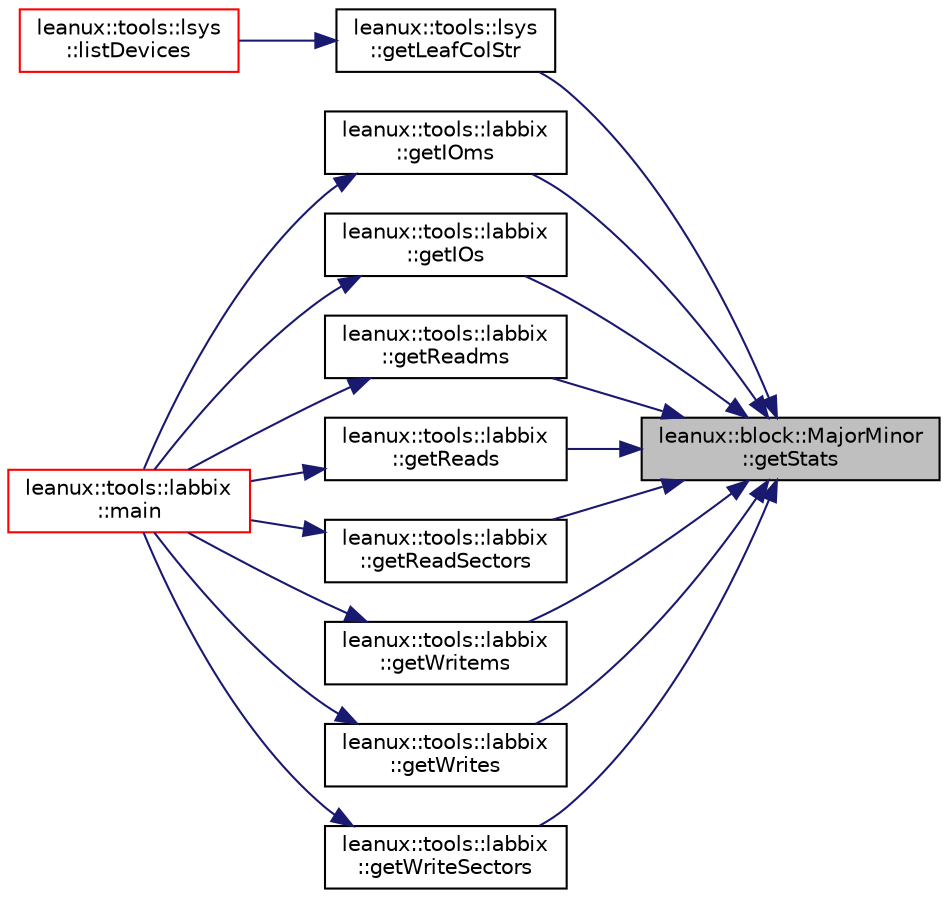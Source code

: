 digraph "leanux::block::MajorMinor::getStats"
{
 // LATEX_PDF_SIZE
  bgcolor="transparent";
  edge [fontname="Helvetica",fontsize="10",labelfontname="Helvetica",labelfontsize="10"];
  node [fontname="Helvetica",fontsize="10",shape=record];
  rankdir="RL";
  Node1 [label="leanux::block::MajorMinor\l::getStats",height=0.2,width=0.4,color="black", fillcolor="grey75", style="filled", fontcolor="black",tooltip="get performance statistics for the block device specified by MajorMinor."];
  Node1 -> Node2 [dir="back",color="midnightblue",fontsize="10",style="solid",fontname="Helvetica"];
  Node2 [label="leanux::tools::labbix\l::getIOms",height=0.2,width=0.4,color="black",URL="$namespaceleanux_1_1tools_1_1labbix.html#aea87f0c72ad32fa0b12a485e8f265e3a",tooltip=" "];
  Node2 -> Node3 [dir="back",color="midnightblue",fontsize="10",style="solid",fontname="Helvetica"];
  Node3 [label="leanux::tools::labbix\l::main",height=0.2,width=0.4,color="red",URL="$namespaceleanux_1_1tools_1_1labbix.html#a482626b839aaf80a44f973eed61b69a6",tooltip=" "];
  Node1 -> Node5 [dir="back",color="midnightblue",fontsize="10",style="solid",fontname="Helvetica"];
  Node5 [label="leanux::tools::labbix\l::getIOs",height=0.2,width=0.4,color="black",URL="$namespaceleanux_1_1tools_1_1labbix.html#aa6367c0ce0a9370f9b5b0b2d805f3768",tooltip=" "];
  Node5 -> Node3 [dir="back",color="midnightblue",fontsize="10",style="solid",fontname="Helvetica"];
  Node1 -> Node6 [dir="back",color="midnightblue",fontsize="10",style="solid",fontname="Helvetica"];
  Node6 [label="leanux::tools::lsys\l::getLeafColStr",height=0.2,width=0.4,color="black",URL="$namespaceleanux_1_1tools_1_1lsys.html#a4a56050ff78d8c77b6a699ff6d5aea50",tooltip="get named field attributes for the SysDevice."];
  Node6 -> Node7 [dir="back",color="midnightblue",fontsize="10",style="solid",fontname="Helvetica"];
  Node7 [label="leanux::tools::lsys\l::listDevices",height=0.2,width=0.4,color="red",URL="$namespaceleanux_1_1tools_1_1lsys.html#ad858cdc5736e1be415f25fdaec024b58",tooltip="list devices, filtered if opt_t is set."];
  Node1 -> Node11 [dir="back",color="midnightblue",fontsize="10",style="solid",fontname="Helvetica"];
  Node11 [label="leanux::tools::labbix\l::getReadms",height=0.2,width=0.4,color="black",URL="$namespaceleanux_1_1tools_1_1labbix.html#a4ed156d3dd393c88023d89cb3de4f327",tooltip=" "];
  Node11 -> Node3 [dir="back",color="midnightblue",fontsize="10",style="solid",fontname="Helvetica"];
  Node1 -> Node12 [dir="back",color="midnightblue",fontsize="10",style="solid",fontname="Helvetica"];
  Node12 [label="leanux::tools::labbix\l::getReads",height=0.2,width=0.4,color="black",URL="$namespaceleanux_1_1tools_1_1labbix.html#a5119e01f3f750e313aa39b2091560502",tooltip=" "];
  Node12 -> Node3 [dir="back",color="midnightblue",fontsize="10",style="solid",fontname="Helvetica"];
  Node1 -> Node13 [dir="back",color="midnightblue",fontsize="10",style="solid",fontname="Helvetica"];
  Node13 [label="leanux::tools::labbix\l::getReadSectors",height=0.2,width=0.4,color="black",URL="$namespaceleanux_1_1tools_1_1labbix.html#a2a148cecfe8dcf3c00e0bb19f57044f3",tooltip=" "];
  Node13 -> Node3 [dir="back",color="midnightblue",fontsize="10",style="solid",fontname="Helvetica"];
  Node1 -> Node14 [dir="back",color="midnightblue",fontsize="10",style="solid",fontname="Helvetica"];
  Node14 [label="leanux::tools::labbix\l::getWritems",height=0.2,width=0.4,color="black",URL="$namespaceleanux_1_1tools_1_1labbix.html#aac6bd9b75ac1a266cc601b0245013aa8",tooltip=" "];
  Node14 -> Node3 [dir="back",color="midnightblue",fontsize="10",style="solid",fontname="Helvetica"];
  Node1 -> Node15 [dir="back",color="midnightblue",fontsize="10",style="solid",fontname="Helvetica"];
  Node15 [label="leanux::tools::labbix\l::getWrites",height=0.2,width=0.4,color="black",URL="$namespaceleanux_1_1tools_1_1labbix.html#ae7137e2b91a00754bf3f74b6cc7be8f0",tooltip=" "];
  Node15 -> Node3 [dir="back",color="midnightblue",fontsize="10",style="solid",fontname="Helvetica"];
  Node1 -> Node16 [dir="back",color="midnightblue",fontsize="10",style="solid",fontname="Helvetica"];
  Node16 [label="leanux::tools::labbix\l::getWriteSectors",height=0.2,width=0.4,color="black",URL="$namespaceleanux_1_1tools_1_1labbix.html#a89bf8cba18d6ec80534e7fbef8b19496",tooltip=" "];
  Node16 -> Node3 [dir="back",color="midnightblue",fontsize="10",style="solid",fontname="Helvetica"];
}
